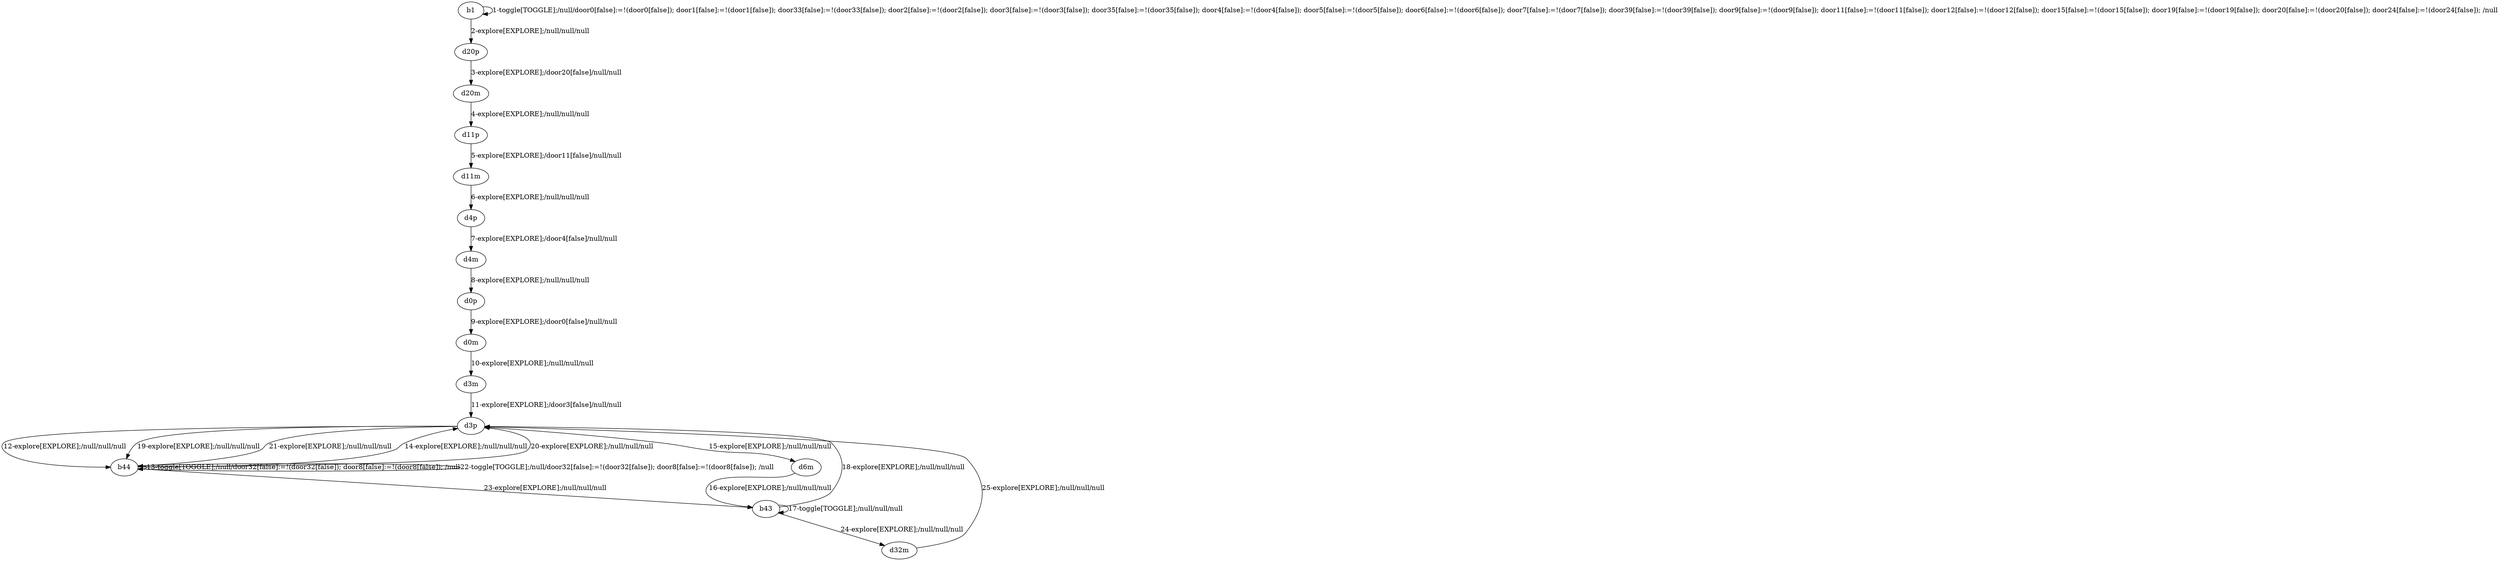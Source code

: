 # Total number of goals covered by this test: 1
# d32m --> d3p

digraph g {
"b1" -> "b1" [label = "1-toggle[TOGGLE];/null/door0[false]:=!(door0[false]); door1[false]:=!(door1[false]); door33[false]:=!(door33[false]); door2[false]:=!(door2[false]); door3[false]:=!(door3[false]); door35[false]:=!(door35[false]); door4[false]:=!(door4[false]); door5[false]:=!(door5[false]); door6[false]:=!(door6[false]); door7[false]:=!(door7[false]); door39[false]:=!(door39[false]); door9[false]:=!(door9[false]); door11[false]:=!(door11[false]); door12[false]:=!(door12[false]); door15[false]:=!(door15[false]); door19[false]:=!(door19[false]); door20[false]:=!(door20[false]); door24[false]:=!(door24[false]); /null"];
"b1" -> "d20p" [label = "2-explore[EXPLORE];/null/null/null"];
"d20p" -> "d20m" [label = "3-explore[EXPLORE];/door20[false]/null/null"];
"d20m" -> "d11p" [label = "4-explore[EXPLORE];/null/null/null"];
"d11p" -> "d11m" [label = "5-explore[EXPLORE];/door11[false]/null/null"];
"d11m" -> "d4p" [label = "6-explore[EXPLORE];/null/null/null"];
"d4p" -> "d4m" [label = "7-explore[EXPLORE];/door4[false]/null/null"];
"d4m" -> "d0p" [label = "8-explore[EXPLORE];/null/null/null"];
"d0p" -> "d0m" [label = "9-explore[EXPLORE];/door0[false]/null/null"];
"d0m" -> "d3m" [label = "10-explore[EXPLORE];/null/null/null"];
"d3m" -> "d3p" [label = "11-explore[EXPLORE];/door3[false]/null/null"];
"d3p" -> "b44" [label = "12-explore[EXPLORE];/null/null/null"];
"b44" -> "b44" [label = "13-toggle[TOGGLE];/null/door32[false]:=!(door32[false]); door8[false]:=!(door8[false]); /null"];
"b44" -> "d3p" [label = "14-explore[EXPLORE];/null/null/null"];
"d3p" -> "d6m" [label = "15-explore[EXPLORE];/null/null/null"];
"d6m" -> "b43" [label = "16-explore[EXPLORE];/null/null/null"];
"b43" -> "b43" [label = "17-toggle[TOGGLE];/null/null/null"];
"b43" -> "d3p" [label = "18-explore[EXPLORE];/null/null/null"];
"d3p" -> "b44" [label = "19-explore[EXPLORE];/null/null/null"];
"b44" -> "d3p" [label = "20-explore[EXPLORE];/null/null/null"];
"d3p" -> "b44" [label = "21-explore[EXPLORE];/null/null/null"];
"b44" -> "b44" [label = "22-toggle[TOGGLE];/null/door32[false]:=!(door32[false]); door8[false]:=!(door8[false]); /null"];
"b44" -> "b43" [label = "23-explore[EXPLORE];/null/null/null"];
"b43" -> "d32m" [label = "24-explore[EXPLORE];/null/null/null"];
"d32m" -> "d3p" [label = "25-explore[EXPLORE];/null/null/null"];
}